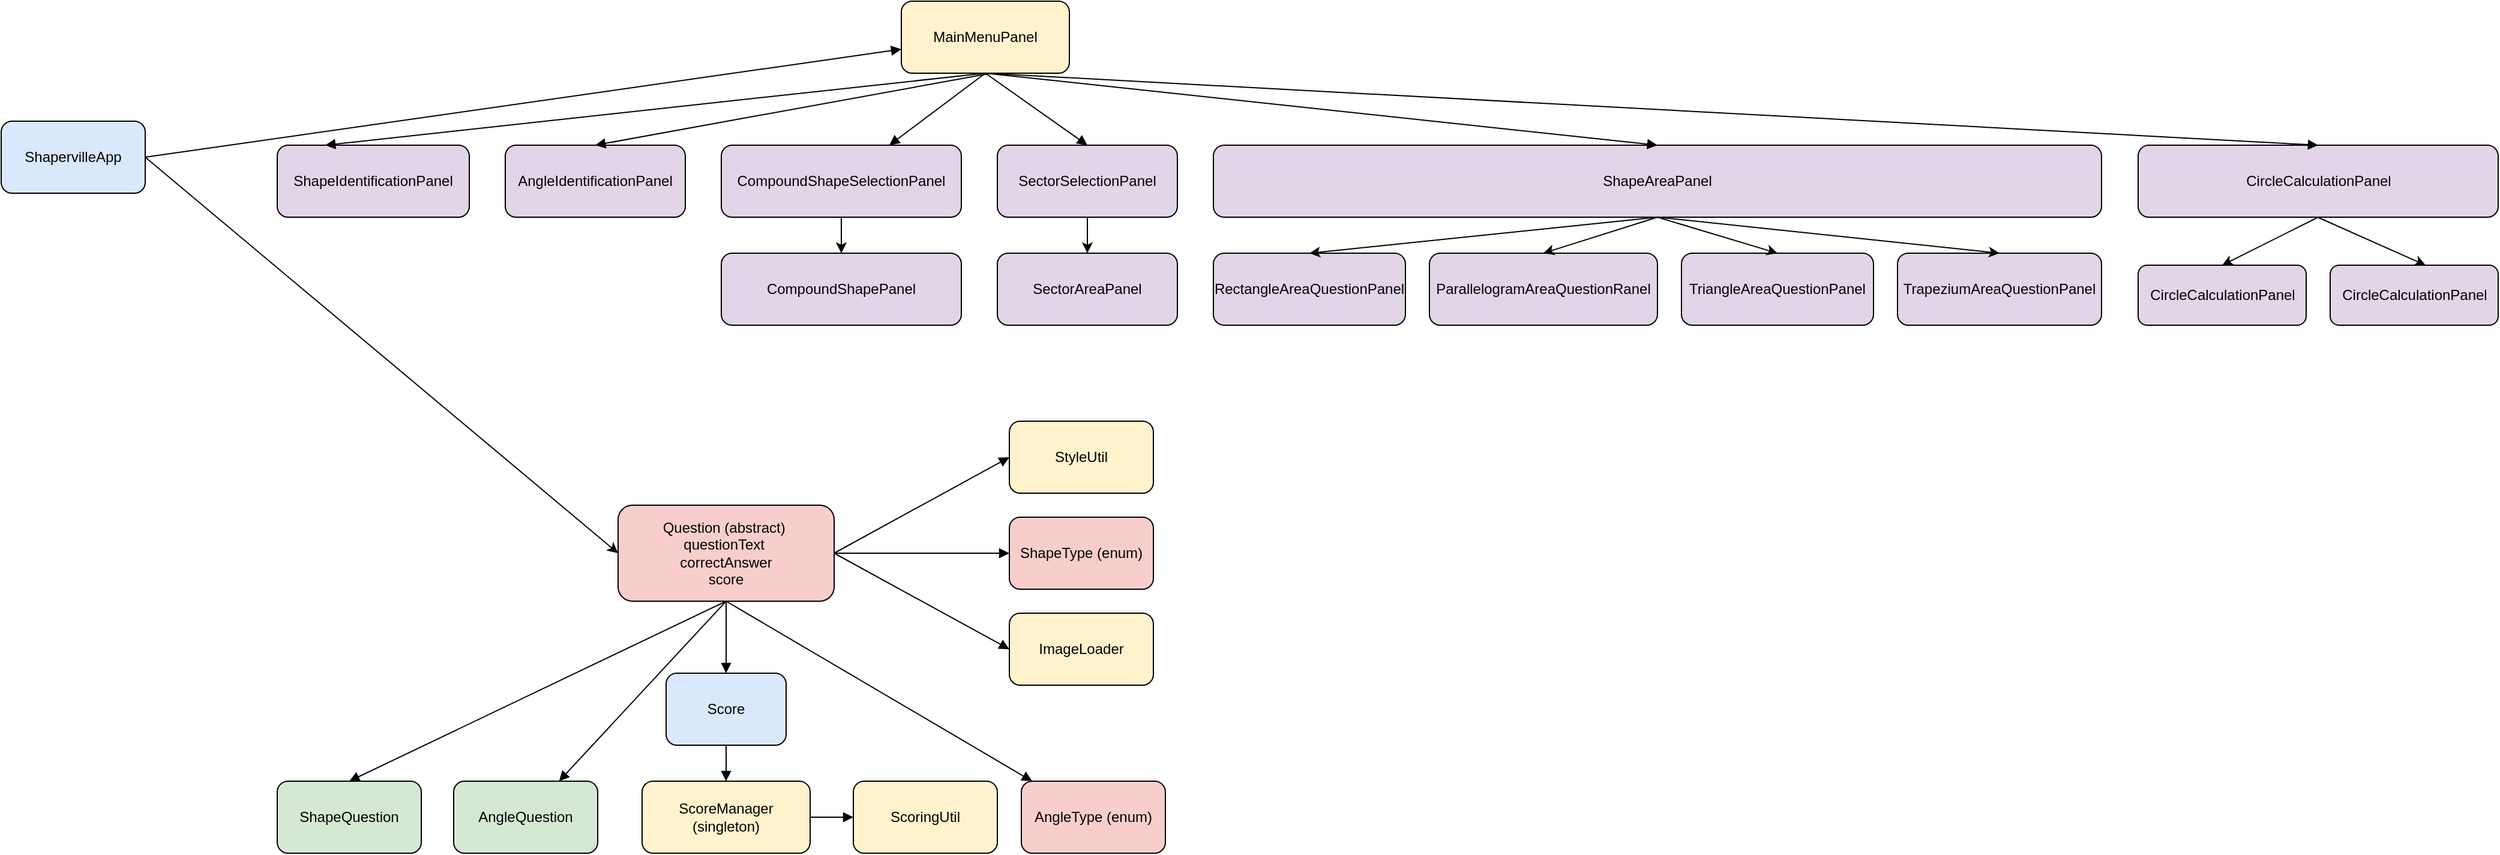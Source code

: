 <mxfile version="27.0.2">
  <diagram name="Class Diagram" id="8OHZRoF_1n15hcaIOddI">
    <mxGraphModel dx="3823" dy="1342" grid="1" gridSize="10" guides="1" tooltips="1" connect="1" arrows="1" fold="1" page="1" pageScale="1" pageWidth="827" pageHeight="1169" math="0" shadow="0">
      <root>
        <mxCell id="0" />
        <mxCell id="1" parent="0" />
        <mxCell id="kUXg_CBJNhJlornzNmUR-1" value="ShapervilleApp" style="rounded=1;whiteSpace=wrap;html=1;fillColor=#DAE8FC;" vertex="1" parent="1">
          <mxGeometry x="-1540" y="350" width="120" height="60" as="geometry" />
        </mxCell>
        <mxCell id="kUXg_CBJNhJlornzNmUR-2" value="MainMenuPanel" style="rounded=1;whiteSpace=wrap;html=1;fillColor=#FFF2CC;" vertex="1" parent="1">
          <mxGeometry x="-790" y="250" width="140" height="60" as="geometry" />
        </mxCell>
        <mxCell id="kUXg_CBJNhJlornzNmUR-3" value="ShapeIdentificationPanel" style="rounded=1;whiteSpace=wrap;html=1;fillColor=#E1D5E7;" vertex="1" parent="1">
          <mxGeometry x="-1310" y="370" width="160" height="60" as="geometry" />
        </mxCell>
        <mxCell id="kUXg_CBJNhJlornzNmUR-4" value="AngleIdentificationPanel" style="rounded=1;whiteSpace=wrap;html=1;fillColor=#E1D5E7;" vertex="1" parent="1">
          <mxGeometry x="-1120" y="370" width="150" height="60" as="geometry" />
        </mxCell>
        <mxCell id="kUXg_CBJNhJlornzNmUR-5" value="ShapeAreaPanel" style="rounded=1;whiteSpace=wrap;html=1;fillColor=#E1D5E7;" vertex="1" parent="1">
          <mxGeometry x="-530" y="370" width="740" height="60" as="geometry" />
        </mxCell>
        <mxCell id="kUXg_CBJNhJlornzNmUR-6" value="CircleCalculationPanel" style="rounded=1;whiteSpace=wrap;html=1;fillColor=#E1D5E7;" vertex="1" parent="1">
          <mxGeometry x="240.5" y="370" width="300" height="60" as="geometry" />
        </mxCell>
        <mxCell id="kUXg_CBJNhJlornzNmUR-37" style="edgeStyle=orthogonalEdgeStyle;rounded=0;orthogonalLoop=1;jettySize=auto;html=1;exitX=0.5;exitY=1;exitDx=0;exitDy=0;entryX=0.5;entryY=0;entryDx=0;entryDy=0;" edge="1" parent="1" source="kUXg_CBJNhJlornzNmUR-7" target="kUXg_CBJNhJlornzNmUR-36">
          <mxGeometry relative="1" as="geometry" />
        </mxCell>
        <mxCell id="kUXg_CBJNhJlornzNmUR-7" value="CompoundShapeSelectionPanel" style="rounded=1;whiteSpace=wrap;html=1;fillColor=#E1D5E7;" vertex="1" parent="1">
          <mxGeometry x="-940" y="370" width="200" height="60" as="geometry" />
        </mxCell>
        <mxCell id="kUXg_CBJNhJlornzNmUR-39" style="edgeStyle=orthogonalEdgeStyle;rounded=0;orthogonalLoop=1;jettySize=auto;html=1;exitX=0.5;exitY=1;exitDx=0;exitDy=0;entryX=0.5;entryY=0;entryDx=0;entryDy=0;" edge="1" parent="1" source="kUXg_CBJNhJlornzNmUR-8" target="kUXg_CBJNhJlornzNmUR-38">
          <mxGeometry relative="1" as="geometry" />
        </mxCell>
        <mxCell id="kUXg_CBJNhJlornzNmUR-8" value="SectorSelectionPanel" style="rounded=1;whiteSpace=wrap;html=1;fillColor=#E1D5E7;" vertex="1" parent="1">
          <mxGeometry x="-710" y="370" width="150" height="60" as="geometry" />
        </mxCell>
        <mxCell id="kUXg_CBJNhJlornzNmUR-19" style="endArrow=block;html=1;" edge="1" parent="1" target="kUXg_CBJNhJlornzNmUR-2">
          <mxGeometry relative="1" as="geometry">
            <mxPoint x="-1420" y="380" as="sourcePoint" />
          </mxGeometry>
        </mxCell>
        <mxCell id="kUXg_CBJNhJlornzNmUR-20" style="endArrow=block;html=1;" edge="1" parent="1" target="kUXg_CBJNhJlornzNmUR-3">
          <mxGeometry relative="1" as="geometry">
            <mxPoint x="-720" y="310" as="sourcePoint" />
            <Array as="points">
              <mxPoint x="-1270" y="370" />
            </Array>
          </mxGeometry>
        </mxCell>
        <mxCell id="kUXg_CBJNhJlornzNmUR-21" style="endArrow=block;html=1;entryX=0.5;entryY=0;entryDx=0;entryDy=0;" edge="1" parent="1" target="kUXg_CBJNhJlornzNmUR-4">
          <mxGeometry relative="1" as="geometry">
            <mxPoint x="-715" y="310" as="sourcePoint" />
            <mxPoint x="-840" y="370" as="targetPoint" />
          </mxGeometry>
        </mxCell>
        <mxCell id="kUXg_CBJNhJlornzNmUR-22" style="endArrow=block;html=1;exitX=0.5;exitY=1;exitDx=0;exitDy=0;entryX=0.5;entryY=0;entryDx=0;entryDy=0;" edge="1" parent="1" source="kUXg_CBJNhJlornzNmUR-2" target="kUXg_CBJNhJlornzNmUR-5">
          <mxGeometry relative="1" as="geometry" />
        </mxCell>
        <mxCell id="kUXg_CBJNhJlornzNmUR-23" style="endArrow=block;html=1;entryX=0.5;entryY=0;entryDx=0;entryDy=0;exitX=0.5;exitY=1;exitDx=0;exitDy=0;" edge="1" parent="1" source="kUXg_CBJNhJlornzNmUR-2" target="kUXg_CBJNhJlornzNmUR-6">
          <mxGeometry relative="1" as="geometry" />
        </mxCell>
        <mxCell id="kUXg_CBJNhJlornzNmUR-24" style="endArrow=block;html=1;" edge="1" parent="1" target="kUXg_CBJNhJlornzNmUR-7">
          <mxGeometry relative="1" as="geometry">
            <mxPoint x="-720" y="310" as="sourcePoint" />
          </mxGeometry>
        </mxCell>
        <mxCell id="kUXg_CBJNhJlornzNmUR-25" style="endArrow=block;html=1;exitX=0.5;exitY=1;exitDx=0;exitDy=0;entryX=0.5;entryY=0;entryDx=0;entryDy=0;" edge="1" parent="1" source="kUXg_CBJNhJlornzNmUR-2" target="kUXg_CBJNhJlornzNmUR-8">
          <mxGeometry relative="1" as="geometry">
            <mxPoint x="-473" y="370" as="targetPoint" />
          </mxGeometry>
        </mxCell>
        <mxCell id="kUXg_CBJNhJlornzNmUR-9" value="Question (abstract)&amp;nbsp;&lt;div&gt;questionText&amp;nbsp;&lt;/div&gt;&lt;div&gt;correctAnswer&lt;/div&gt;&lt;div&gt;score&lt;/div&gt;" style="rounded=1;whiteSpace=wrap;html=1;fillColor=#F8CECC;" vertex="1" parent="1">
          <mxGeometry x="-1026" y="670" width="180" height="80" as="geometry" />
        </mxCell>
        <mxCell id="kUXg_CBJNhJlornzNmUR-10" value="ShapeQuestion" style="rounded=1;whiteSpace=wrap;html=1;fillColor=#D5E8D4;" vertex="1" parent="1">
          <mxGeometry x="-1310" y="900" width="120" height="60" as="geometry" />
        </mxCell>
        <mxCell id="kUXg_CBJNhJlornzNmUR-11" value="AngleQuestion" style="rounded=1;whiteSpace=wrap;html=1;fillColor=#D5E8D4;" vertex="1" parent="1">
          <mxGeometry x="-1163" y="900" width="120" height="60" as="geometry" />
        </mxCell>
        <mxCell id="kUXg_CBJNhJlornzNmUR-12" value="Score" style="rounded=1;whiteSpace=wrap;html=1;fillColor=#DAE8FC;" vertex="1" parent="1">
          <mxGeometry x="-986" y="810" width="100" height="60" as="geometry" />
        </mxCell>
        <mxCell id="kUXg_CBJNhJlornzNmUR-13" value="ScoreManager (singleton)" style="rounded=1;whiteSpace=wrap;html=1;fillColor=#FFF2CC;" vertex="1" parent="1">
          <mxGeometry x="-1006" y="900" width="140" height="60" as="geometry" />
        </mxCell>
        <mxCell id="kUXg_CBJNhJlornzNmUR-14" value="ScoringUtil" style="rounded=1;whiteSpace=wrap;html=1;fillColor=#FFF2CC;" vertex="1" parent="1">
          <mxGeometry x="-830" y="900" width="120" height="60" as="geometry" />
        </mxCell>
        <mxCell id="kUXg_CBJNhJlornzNmUR-15" value="ImageLoader" style="rounded=1;whiteSpace=wrap;html=1;fillColor=#FFF2CC;" vertex="1" parent="1">
          <mxGeometry x="-700" y="760" width="120" height="60" as="geometry" />
        </mxCell>
        <mxCell id="kUXg_CBJNhJlornzNmUR-16" value="StyleUtil" style="rounded=1;whiteSpace=wrap;html=1;fillColor=#FFF2CC;" vertex="1" parent="1">
          <mxGeometry x="-700" y="600" width="120" height="60" as="geometry" />
        </mxCell>
        <mxCell id="kUXg_CBJNhJlornzNmUR-17" value="ShapeType (enum)" style="rounded=1;whiteSpace=wrap;html=1;fillColor=#F8CECC;" vertex="1" parent="1">
          <mxGeometry x="-700" y="680" width="120" height="60" as="geometry" />
        </mxCell>
        <mxCell id="kUXg_CBJNhJlornzNmUR-18" value="AngleType (enum)" style="rounded=1;whiteSpace=wrap;html=1;fillColor=#F8CECC;" vertex="1" parent="1">
          <mxGeometry x="-690" y="900" width="120" height="60" as="geometry" />
        </mxCell>
        <mxCell id="kUXg_CBJNhJlornzNmUR-26" style="endArrow=block;html=1;exitX=0.5;exitY=1;exitDx=0;exitDy=0;entryX=0.5;entryY=0;entryDx=0;entryDy=0;" edge="1" parent="1" source="kUXg_CBJNhJlornzNmUR-9" target="kUXg_CBJNhJlornzNmUR-10">
          <mxGeometry relative="1" as="geometry">
            <mxPoint x="-1198" y="900" as="targetPoint" />
          </mxGeometry>
        </mxCell>
        <mxCell id="kUXg_CBJNhJlornzNmUR-27" style="endArrow=block;html=1;exitX=0.5;exitY=1;exitDx=0;exitDy=0;" edge="1" parent="1" source="kUXg_CBJNhJlornzNmUR-9" target="kUXg_CBJNhJlornzNmUR-11">
          <mxGeometry relative="1" as="geometry" />
        </mxCell>
        <mxCell id="kUXg_CBJNhJlornzNmUR-28" style="endArrow=block;html=1;" edge="1" parent="1" source="kUXg_CBJNhJlornzNmUR-9" target="kUXg_CBJNhJlornzNmUR-12">
          <mxGeometry relative="1" as="geometry" />
        </mxCell>
        <mxCell id="kUXg_CBJNhJlornzNmUR-29" style="endArrow=block;html=1;" edge="1" parent="1" source="kUXg_CBJNhJlornzNmUR-12" target="kUXg_CBJNhJlornzNmUR-13">
          <mxGeometry relative="1" as="geometry" />
        </mxCell>
        <mxCell id="kUXg_CBJNhJlornzNmUR-30" style="endArrow=block;html=1;" edge="1" parent="1" source="kUXg_CBJNhJlornzNmUR-13" target="kUXg_CBJNhJlornzNmUR-14">
          <mxGeometry relative="1" as="geometry" />
        </mxCell>
        <mxCell id="kUXg_CBJNhJlornzNmUR-31" style="endArrow=block;html=1;exitX=1;exitY=0.5;exitDx=0;exitDy=0;entryX=0;entryY=0.5;entryDx=0;entryDy=0;" edge="1" parent="1" source="kUXg_CBJNhJlornzNmUR-9" target="kUXg_CBJNhJlornzNmUR-15">
          <mxGeometry relative="1" as="geometry">
            <Array as="points" />
          </mxGeometry>
        </mxCell>
        <mxCell id="kUXg_CBJNhJlornzNmUR-32" style="endArrow=block;html=1;exitX=1;exitY=0.5;exitDx=0;exitDy=0;entryX=0;entryY=0.5;entryDx=0;entryDy=0;" edge="1" parent="1" source="kUXg_CBJNhJlornzNmUR-9" target="kUXg_CBJNhJlornzNmUR-17">
          <mxGeometry relative="1" as="geometry" />
        </mxCell>
        <mxCell id="kUXg_CBJNhJlornzNmUR-33" style="endArrow=block;html=1;exitX=0.5;exitY=1;exitDx=0;exitDy=0;" edge="1" parent="1" source="kUXg_CBJNhJlornzNmUR-9" target="kUXg_CBJNhJlornzNmUR-18">
          <mxGeometry relative="1" as="geometry" />
        </mxCell>
        <mxCell id="kUXg_CBJNhJlornzNmUR-34" style="endArrow=block;html=1;exitX=1;exitY=0.5;exitDx=0;exitDy=0;entryX=0;entryY=0.5;entryDx=0;entryDy=0;" edge="1" parent="1" source="kUXg_CBJNhJlornzNmUR-9">
          <mxGeometry relative="1" as="geometry">
            <mxPoint x="-840" y="730" as="sourcePoint" />
            <mxPoint x="-700" y="630" as="targetPoint" />
          </mxGeometry>
        </mxCell>
        <mxCell id="kUXg_CBJNhJlornzNmUR-36" value="CompoundShape&lt;span style=&quot;background-color: transparent; color: light-dark(rgb(0, 0, 0), rgb(255, 255, 255));&quot;&gt;Panel&lt;/span&gt;" style="rounded=1;whiteSpace=wrap;html=1;fillColor=#E1D5E7;" vertex="1" parent="1">
          <mxGeometry x="-940" y="460" width="200" height="60" as="geometry" />
        </mxCell>
        <mxCell id="kUXg_CBJNhJlornzNmUR-38" value="&lt;div&gt;SectorAreaPanel&lt;/div&gt;" style="rounded=1;whiteSpace=wrap;html=1;fillColor=#E1D5E7;" vertex="1" parent="1">
          <mxGeometry x="-710" y="460" width="150" height="60" as="geometry" />
        </mxCell>
        <mxCell id="kUXg_CBJNhJlornzNmUR-40" value="&lt;div&gt;RectangleAreaQuestionPanel&lt;/div&gt;" style="rounded=1;whiteSpace=wrap;html=1;fillColor=#E1D5E7;" vertex="1" parent="1">
          <mxGeometry x="-530" y="460" width="160" height="60" as="geometry" />
        </mxCell>
        <mxCell id="kUXg_CBJNhJlornzNmUR-41" value="ParallelogramAreaQuestionRanel" style="rounded=1;whiteSpace=wrap;html=1;fillColor=#E1D5E7;" vertex="1" parent="1">
          <mxGeometry x="-350" y="460" width="190" height="60" as="geometry" />
        </mxCell>
        <mxCell id="kUXg_CBJNhJlornzNmUR-42" value="TriangleAreaQuestionPanel" style="rounded=1;whiteSpace=wrap;html=1;fillColor=#E1D5E7;" vertex="1" parent="1">
          <mxGeometry x="-140" y="460" width="160" height="60" as="geometry" />
        </mxCell>
        <mxCell id="kUXg_CBJNhJlornzNmUR-43" value="TrapeziumAreaQuestionPanel" style="rounded=1;whiteSpace=wrap;html=1;fillColor=#E1D5E7;" vertex="1" parent="1">
          <mxGeometry x="40" y="460" width="170" height="60" as="geometry" />
        </mxCell>
        <mxCell id="kUXg_CBJNhJlornzNmUR-46" value="" style="endArrow=classic;html=1;rounded=0;entryX=0.5;entryY=0;entryDx=0;entryDy=0;exitX=0.5;exitY=1;exitDx=0;exitDy=0;" edge="1" parent="1" source="kUXg_CBJNhJlornzNmUR-5" target="kUXg_CBJNhJlornzNmUR-40">
          <mxGeometry width="50" height="50" relative="1" as="geometry">
            <mxPoint x="240" y="430" as="sourcePoint" />
            <mxPoint x="50" y="480" as="targetPoint" />
          </mxGeometry>
        </mxCell>
        <mxCell id="kUXg_CBJNhJlornzNmUR-47" value="" style="endArrow=classic;html=1;rounded=0;entryX=0.5;entryY=0;entryDx=0;entryDy=0;exitX=0.5;exitY=1;exitDx=0;exitDy=0;" edge="1" parent="1" source="kUXg_CBJNhJlornzNmUR-5" target="kUXg_CBJNhJlornzNmUR-41">
          <mxGeometry width="50" height="50" relative="1" as="geometry">
            <mxPoint x="240" y="430" as="sourcePoint" />
            <mxPoint x="120" y="470" as="targetPoint" />
          </mxGeometry>
        </mxCell>
        <mxCell id="kUXg_CBJNhJlornzNmUR-49" value="" style="endArrow=classic;html=1;rounded=0;entryX=0.5;entryY=0;entryDx=0;entryDy=0;exitX=0.5;exitY=1;exitDx=0;exitDy=0;" edge="1" parent="1" source="kUXg_CBJNhJlornzNmUR-5" target="kUXg_CBJNhJlornzNmUR-42">
          <mxGeometry width="50" height="50" relative="1" as="geometry">
            <mxPoint x="-150" y="430" as="sourcePoint" />
            <mxPoint x="320" y="480" as="targetPoint" />
          </mxGeometry>
        </mxCell>
        <mxCell id="kUXg_CBJNhJlornzNmUR-50" value="" style="endArrow=classic;html=1;rounded=0;entryX=0.5;entryY=0;entryDx=0;entryDy=0;exitX=0.5;exitY=1;exitDx=0;exitDy=0;" edge="1" parent="1" source="kUXg_CBJNhJlornzNmUR-5" target="kUXg_CBJNhJlornzNmUR-43">
          <mxGeometry width="50" height="50" relative="1" as="geometry">
            <mxPoint x="240" y="430" as="sourcePoint" />
            <mxPoint x="340" y="460" as="targetPoint" />
          </mxGeometry>
        </mxCell>
        <mxCell id="kUXg_CBJNhJlornzNmUR-51" value="CircleCalculationPanel" style="rounded=1;whiteSpace=wrap;html=1;fillColor=#E1D5E7;" vertex="1" parent="1">
          <mxGeometry x="240.5" y="470" width="140" height="50" as="geometry" />
        </mxCell>
        <mxCell id="kUXg_CBJNhJlornzNmUR-52" value="" style="endArrow=classic;html=1;rounded=0;entryX=0.5;entryY=0;entryDx=0;entryDy=0;exitX=0.5;exitY=1;exitDx=0;exitDy=0;" edge="1" parent="1" source="kUXg_CBJNhJlornzNmUR-6" target="kUXg_CBJNhJlornzNmUR-51">
          <mxGeometry width="50" height="50" relative="1" as="geometry">
            <mxPoint x="400" y="430" as="sourcePoint" />
            <mxPoint x="280" y="490" as="targetPoint" />
            <Array as="points" />
          </mxGeometry>
        </mxCell>
        <mxCell id="kUXg_CBJNhJlornzNmUR-53" value="CircleCalculationPanel" style="rounded=1;whiteSpace=wrap;html=1;fillColor=#E1D5E7;" vertex="1" parent="1">
          <mxGeometry x="400.5" y="470" width="140" height="50" as="geometry" />
        </mxCell>
        <mxCell id="kUXg_CBJNhJlornzNmUR-54" value="" style="endArrow=classic;html=1;rounded=0;" edge="1" parent="1">
          <mxGeometry width="50" height="50" relative="1" as="geometry">
            <mxPoint x="390" y="430" as="sourcePoint" />
            <mxPoint x="480" y="470" as="targetPoint" />
          </mxGeometry>
        </mxCell>
        <mxCell id="kUXg_CBJNhJlornzNmUR-56" value="" style="endArrow=classic;html=1;rounded=0;exitX=1;exitY=0.5;exitDx=0;exitDy=0;entryX=0;entryY=0.5;entryDx=0;entryDy=0;" edge="1" parent="1" source="kUXg_CBJNhJlornzNmUR-1" target="kUXg_CBJNhJlornzNmUR-9">
          <mxGeometry width="50" height="50" relative="1" as="geometry">
            <mxPoint x="-630" y="680" as="sourcePoint" />
            <mxPoint x="-580" y="630" as="targetPoint" />
          </mxGeometry>
        </mxCell>
      </root>
    </mxGraphModel>
  </diagram>
</mxfile>
